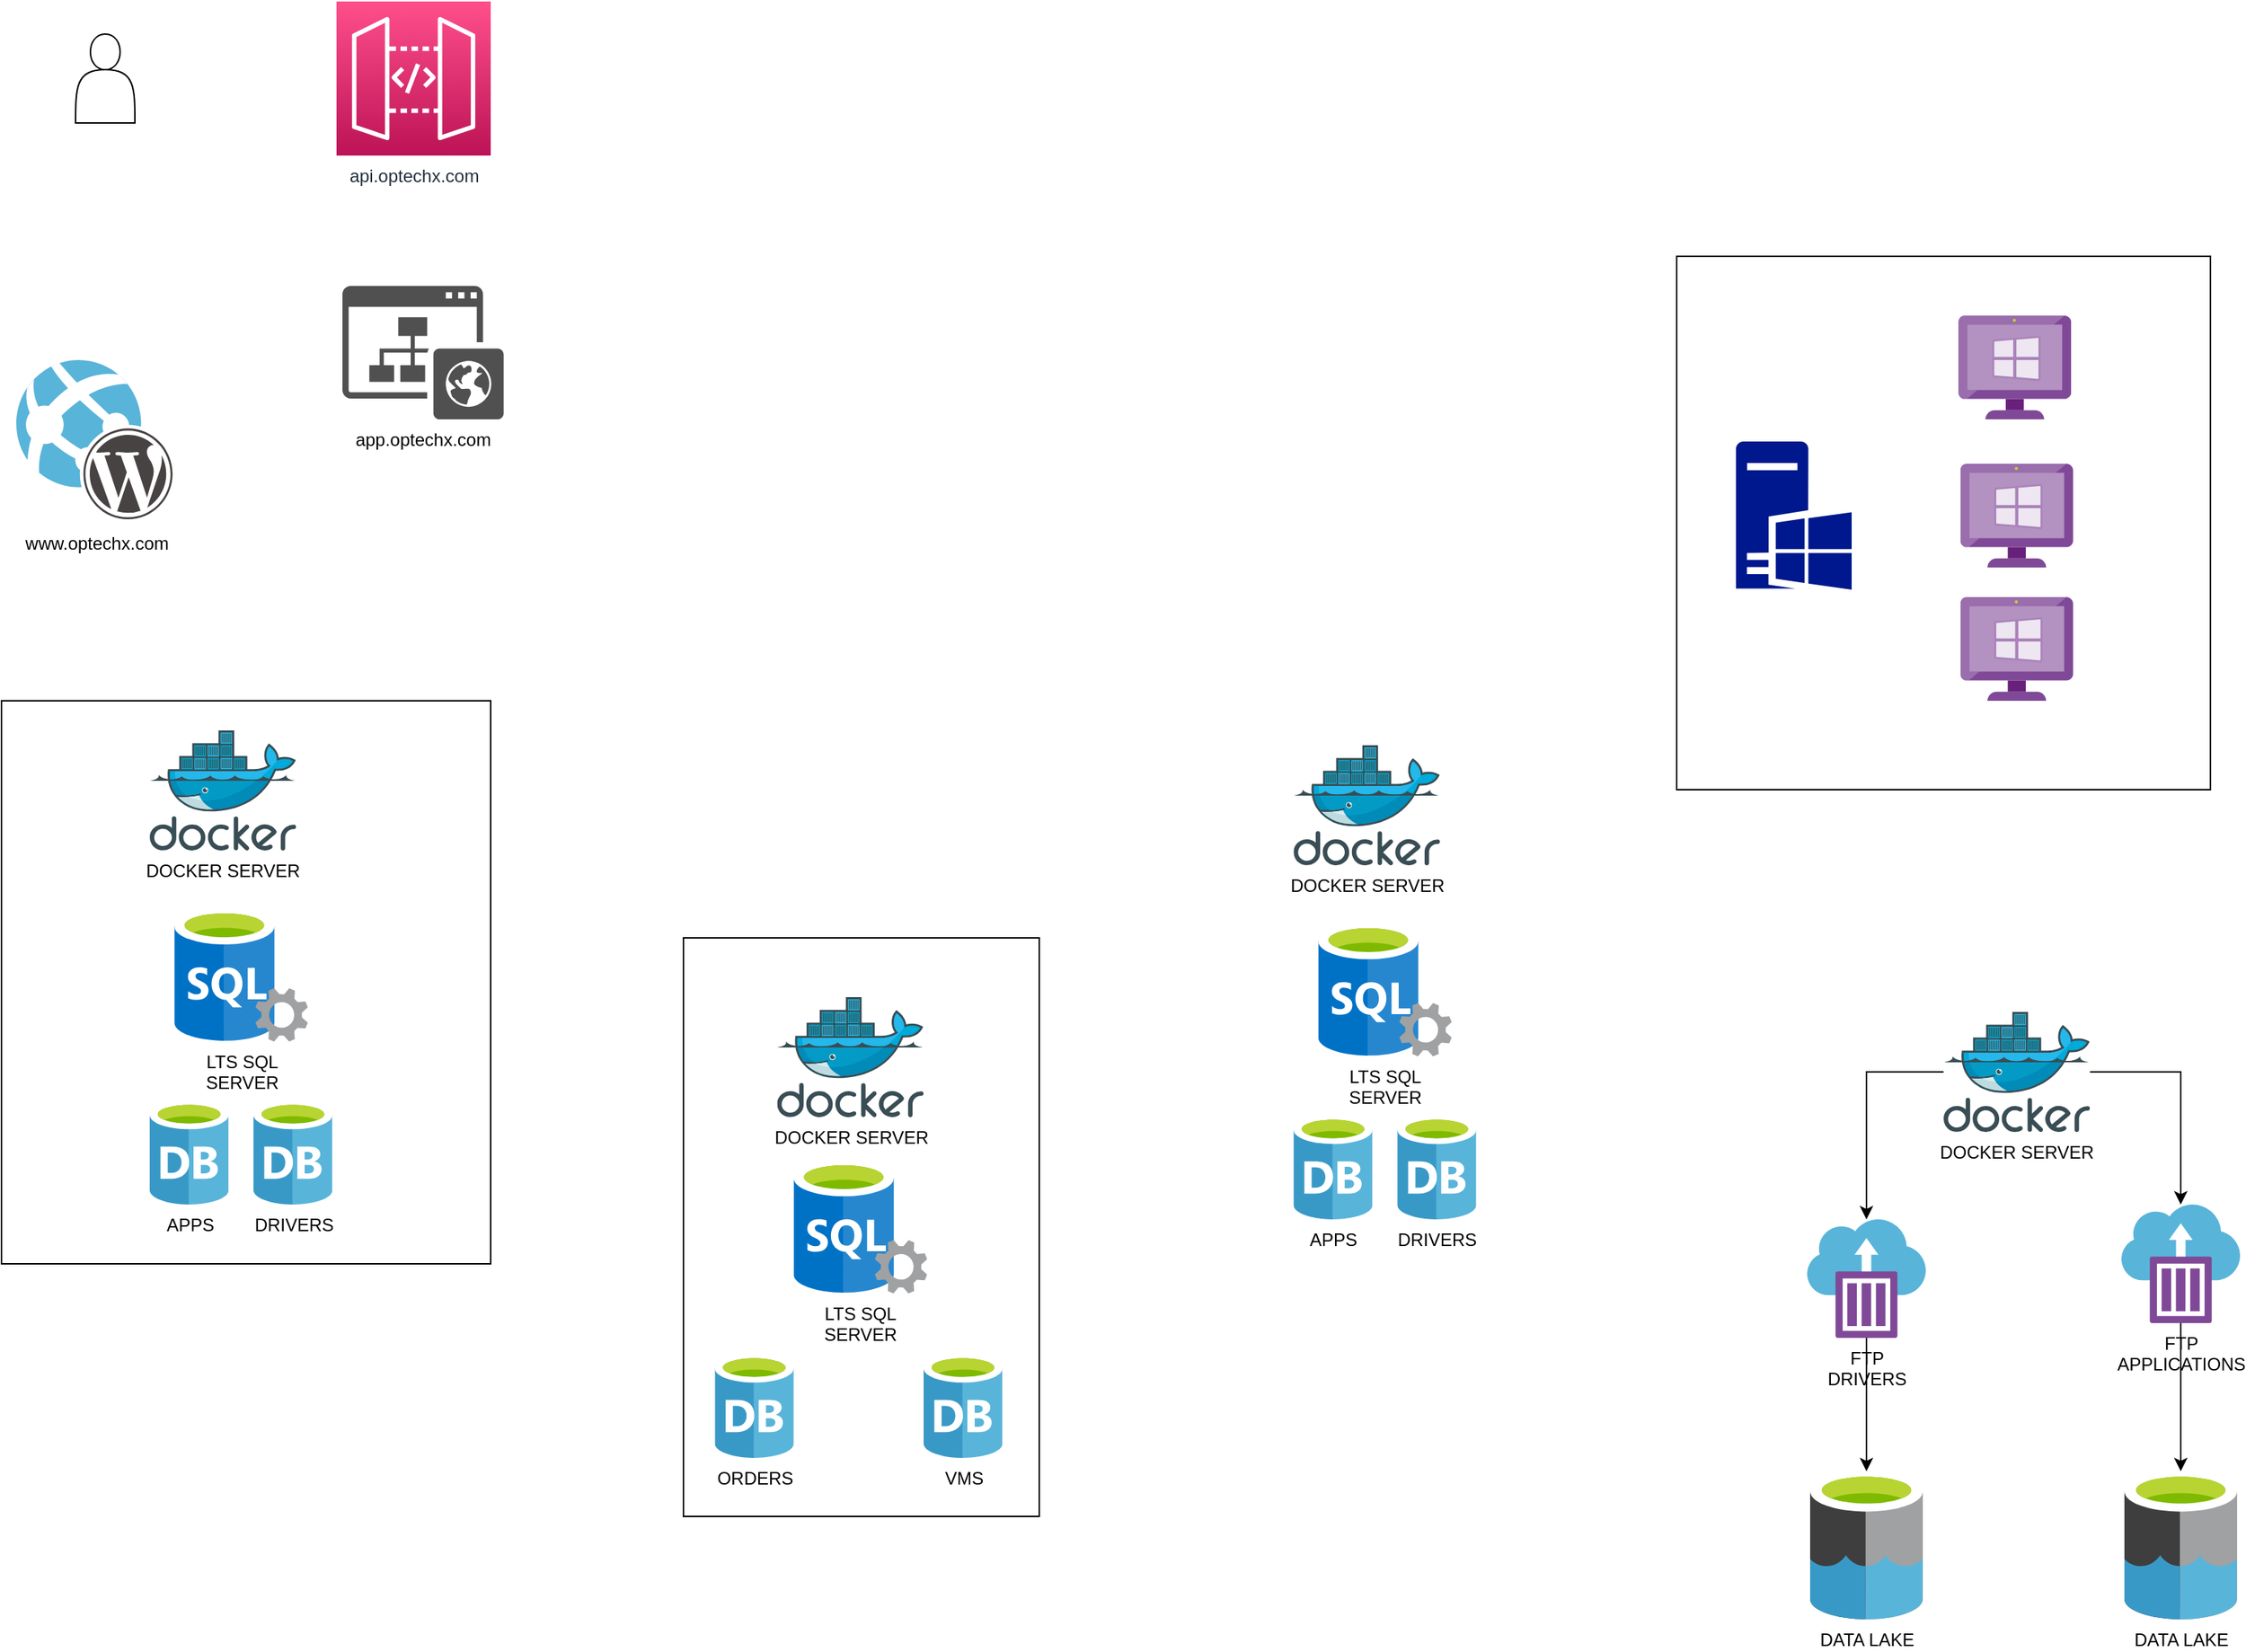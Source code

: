 <mxfile version="15.9.6" type="github">
  <diagram id="_BcDkpopJyKFB6R8OKZN" name="Page-1">
    <mxGraphModel dx="2864" dy="1180" grid="1" gridSize="10" guides="1" tooltips="1" connect="1" arrows="1" fold="1" page="1" pageScale="1" pageWidth="827" pageHeight="1169" math="0" shadow="0">
      <root>
        <mxCell id="0" />
        <mxCell id="1" parent="0" />
        <mxCell id="awUusP9zSpAzIJA0M9YQ-7" value="" style="shape=actor;whiteSpace=wrap;html=1;" vertex="1" parent="1">
          <mxGeometry x="-670" y="50" width="40" height="60" as="geometry" />
        </mxCell>
        <mxCell id="awUusP9zSpAzIJA0M9YQ-10" value="LTS SQL&lt;br&gt;SERVER" style="sketch=0;aspect=fixed;html=1;points=[];align=center;image;fontSize=12;image=img/lib/mscae/SQL_Servers.svg;" vertex="1" parent="1">
          <mxGeometry x="168.2" y="650" width="90" height="90" as="geometry" />
        </mxCell>
        <mxCell id="awUusP9zSpAzIJA0M9YQ-11" value="APPS" style="sketch=0;aspect=fixed;html=1;points=[];align=center;image;fontSize=12;image=img/lib/mscae/Database_General.svg;" vertex="1" parent="1">
          <mxGeometry x="151.58" y="780" width="53.2" height="70" as="geometry" />
        </mxCell>
        <mxCell id="awUusP9zSpAzIJA0M9YQ-12" value="DRIVERS" style="sketch=0;aspect=fixed;html=1;points=[];align=center;image;fontSize=12;image=img/lib/mscae/Database_General.svg;" vertex="1" parent="1">
          <mxGeometry x="221.58" y="780" width="53.2" height="70" as="geometry" />
        </mxCell>
        <mxCell id="awUusP9zSpAzIJA0M9YQ-14" value="www.optechx.com" style="sketch=0;aspect=fixed;html=1;points=[];align=center;image;fontSize=12;image=img/lib/mscae/WebAppWordPress.svg;" vertex="1" parent="1">
          <mxGeometry x="-710" y="270" width="107.8" height="110" as="geometry" />
        </mxCell>
        <mxCell id="awUusP9zSpAzIJA0M9YQ-19" value="DOCKER SERVER" style="sketch=0;aspect=fixed;html=1;points=[];align=center;image;fontSize=12;image=img/lib/mscae/Docker.svg;" vertex="1" parent="1">
          <mxGeometry x="151.58" y="530" width="98.78" height="81" as="geometry" />
        </mxCell>
        <mxCell id="awUusP9zSpAzIJA0M9YQ-49" value="api.optechx.com" style="sketch=0;points=[[0,0,0],[0.25,0,0],[0.5,0,0],[0.75,0,0],[1,0,0],[0,1,0],[0.25,1,0],[0.5,1,0],[0.75,1,0],[1,1,0],[0,0.25,0],[0,0.5,0],[0,0.75,0],[1,0.25,0],[1,0.5,0],[1,0.75,0]];outlineConnect=0;fontColor=#232F3E;gradientColor=#FF4F8B;gradientDirection=north;fillColor=#BC1356;strokeColor=#ffffff;dashed=0;verticalLabelPosition=bottom;verticalAlign=top;align=center;html=1;fontSize=12;fontStyle=0;aspect=fixed;shape=mxgraph.aws4.resourceIcon;resIcon=mxgraph.aws4.api_gateway;" vertex="1" parent="1">
          <mxGeometry x="-494" y="28" width="104" height="104" as="geometry" />
        </mxCell>
        <mxCell id="awUusP9zSpAzIJA0M9YQ-55" value="" style="group" vertex="1" connectable="0" parent="1">
          <mxGeometry x="-260" y="660" width="240" height="390.5" as="geometry" />
        </mxCell>
        <mxCell id="awUusP9zSpAzIJA0M9YQ-54" value="" style="rounded=0;whiteSpace=wrap;html=1;" vertex="1" parent="awUusP9zSpAzIJA0M9YQ-55">
          <mxGeometry width="240" height="390.5" as="geometry" />
        </mxCell>
        <mxCell id="awUusP9zSpAzIJA0M9YQ-50" value="DOCKER SERVER" style="sketch=0;aspect=fixed;html=1;points=[];align=center;image;fontSize=12;image=img/lib/mscae/Docker.svg;" vertex="1" parent="awUusP9zSpAzIJA0M9YQ-55">
          <mxGeometry x="63.2" y="40" width="98.78" height="81" as="geometry" />
        </mxCell>
        <mxCell id="awUusP9zSpAzIJA0M9YQ-51" value="LTS SQL&lt;br&gt;SERVER" style="sketch=0;aspect=fixed;html=1;points=[];align=center;image;fontSize=12;image=img/lib/mscae/SQL_Servers.svg;" vertex="1" parent="awUusP9zSpAzIJA0M9YQ-55">
          <mxGeometry x="74.39" y="150" width="90" height="90" as="geometry" />
        </mxCell>
        <mxCell id="awUusP9zSpAzIJA0M9YQ-52" value="ORDERS" style="sketch=0;aspect=fixed;html=1;points=[];align=center;image;fontSize=12;image=img/lib/mscae/Database_General.svg;" vertex="1" parent="awUusP9zSpAzIJA0M9YQ-55">
          <mxGeometry x="21.19" y="281" width="53.2" height="70" as="geometry" />
        </mxCell>
        <mxCell id="awUusP9zSpAzIJA0M9YQ-53" value="VMS" style="sketch=0;aspect=fixed;html=1;points=[];align=center;image;fontSize=12;image=img/lib/mscae/Database_General.svg;" vertex="1" parent="awUusP9zSpAzIJA0M9YQ-55">
          <mxGeometry x="161.98" y="281" width="53.2" height="70" as="geometry" />
        </mxCell>
        <mxCell id="awUusP9zSpAzIJA0M9YQ-56" value="" style="group" vertex="1" connectable="0" parent="1">
          <mxGeometry x="-720" y="500" width="330" height="380" as="geometry" />
        </mxCell>
        <mxCell id="awUusP9zSpAzIJA0M9YQ-47" value="" style="rounded=0;whiteSpace=wrap;html=1;" vertex="1" parent="awUusP9zSpAzIJA0M9YQ-56">
          <mxGeometry width="330" height="380" as="geometry" />
        </mxCell>
        <mxCell id="awUusP9zSpAzIJA0M9YQ-39" value="LTS SQL&lt;br&gt;SERVER" style="sketch=0;aspect=fixed;html=1;points=[];align=center;image;fontSize=12;image=img/lib/mscae/SQL_Servers.svg;" vertex="1" parent="awUusP9zSpAzIJA0M9YQ-56">
          <mxGeometry x="116.62" y="140" width="90" height="90" as="geometry" />
        </mxCell>
        <mxCell id="awUusP9zSpAzIJA0M9YQ-40" value="APPS" style="sketch=0;aspect=fixed;html=1;points=[];align=center;image;fontSize=12;image=img/lib/mscae/Database_General.svg;" vertex="1" parent="awUusP9zSpAzIJA0M9YQ-56">
          <mxGeometry x="100" y="270" width="53.2" height="70" as="geometry" />
        </mxCell>
        <mxCell id="awUusP9zSpAzIJA0M9YQ-41" value="DRIVERS" style="sketch=0;aspect=fixed;html=1;points=[];align=center;image;fontSize=12;image=img/lib/mscae/Database_General.svg;" vertex="1" parent="awUusP9zSpAzIJA0M9YQ-56">
          <mxGeometry x="170" y="270" width="53.2" height="70" as="geometry" />
        </mxCell>
        <mxCell id="awUusP9zSpAzIJA0M9YQ-42" value="DOCKER SERVER" style="sketch=0;aspect=fixed;html=1;points=[];align=center;image;fontSize=12;image=img/lib/mscae/Docker.svg;" vertex="1" parent="awUusP9zSpAzIJA0M9YQ-56">
          <mxGeometry x="100" y="20" width="98.78" height="81" as="geometry" />
        </mxCell>
        <mxCell id="awUusP9zSpAzIJA0M9YQ-57" value="" style="group" vertex="1" connectable="0" parent="1">
          <mxGeometry x="410" y="200" width="360" height="360" as="geometry" />
        </mxCell>
        <mxCell id="awUusP9zSpAzIJA0M9YQ-34" value="" style="whiteSpace=wrap;html=1;aspect=fixed;" vertex="1" parent="awUusP9zSpAzIJA0M9YQ-57">
          <mxGeometry width="360" height="360" as="geometry" />
        </mxCell>
        <mxCell id="awUusP9zSpAzIJA0M9YQ-35" value="" style="sketch=0;aspect=fixed;pointerEvents=1;shadow=0;dashed=0;html=1;strokeColor=none;labelPosition=center;verticalLabelPosition=bottom;verticalAlign=top;align=center;fillColor=#00188D;shape=mxgraph.mscae.enterprise.windows_server" vertex="1" parent="awUusP9zSpAzIJA0M9YQ-57">
          <mxGeometry x="40" y="125" width="78" height="100" as="geometry" />
        </mxCell>
        <mxCell id="awUusP9zSpAzIJA0M9YQ-36" value="" style="sketch=0;aspect=fixed;html=1;points=[];align=center;image;fontSize=12;image=img/lib/mscae/VM_Windows_Non_Azure.svg;" vertex="1" parent="awUusP9zSpAzIJA0M9YQ-57">
          <mxGeometry x="190" y="40" width="76.09" height="70" as="geometry" />
        </mxCell>
        <mxCell id="awUusP9zSpAzIJA0M9YQ-37" value="" style="sketch=0;aspect=fixed;html=1;points=[];align=center;image;fontSize=12;image=img/lib/mscae/VM_Windows_Non_Azure.svg;" vertex="1" parent="awUusP9zSpAzIJA0M9YQ-57">
          <mxGeometry x="191.34" y="140" width="76.09" height="70" as="geometry" />
        </mxCell>
        <mxCell id="awUusP9zSpAzIJA0M9YQ-38" value="" style="sketch=0;aspect=fixed;html=1;points=[];align=center;image;fontSize=12;image=img/lib/mscae/VM_Windows_Non_Azure.svg;" vertex="1" parent="awUusP9zSpAzIJA0M9YQ-57">
          <mxGeometry x="191.34" y="230" width="76.09" height="70" as="geometry" />
        </mxCell>
        <mxCell id="awUusP9zSpAzIJA0M9YQ-58" value="" style="group" vertex="1" connectable="0" parent="1">
          <mxGeometry x="498" y="710" width="292" height="410" as="geometry" />
        </mxCell>
        <mxCell id="awUusP9zSpAzIJA0M9YQ-15" value="DOCKER SERVER" style="sketch=0;aspect=fixed;html=1;points=[];align=center;image;fontSize=12;image=img/lib/mscae/Docker.svg;" vertex="1" parent="awUusP9zSpAzIJA0M9YQ-58">
          <mxGeometry x="92" width="98.78" height="81" as="geometry" />
        </mxCell>
        <mxCell id="awUusP9zSpAzIJA0M9YQ-17" value="FTP&lt;br&gt;DRIVERS" style="sketch=0;aspect=fixed;html=1;points=[];align=center;image;fontSize=12;image=img/lib/mscae/Container_Instances.svg;" vertex="1" parent="awUusP9zSpAzIJA0M9YQ-58">
          <mxGeometry y="140" width="80" height="80" as="geometry" />
        </mxCell>
        <mxCell id="awUusP9zSpAzIJA0M9YQ-29" style="edgeStyle=orthogonalEdgeStyle;rounded=0;orthogonalLoop=1;jettySize=auto;html=1;" edge="1" parent="awUusP9zSpAzIJA0M9YQ-58" source="awUusP9zSpAzIJA0M9YQ-15" target="awUusP9zSpAzIJA0M9YQ-17">
          <mxGeometry relative="1" as="geometry" />
        </mxCell>
        <mxCell id="awUusP9zSpAzIJA0M9YQ-18" value="FTP&lt;br&gt;APPLICATIONS" style="sketch=0;aspect=fixed;html=1;points=[];align=center;image;fontSize=12;image=img/lib/mscae/Container_Instances.svg;" vertex="1" parent="awUusP9zSpAzIJA0M9YQ-58">
          <mxGeometry x="212" y="130" width="80" height="80" as="geometry" />
        </mxCell>
        <mxCell id="awUusP9zSpAzIJA0M9YQ-30" style="edgeStyle=orthogonalEdgeStyle;rounded=0;orthogonalLoop=1;jettySize=auto;html=1;" edge="1" parent="awUusP9zSpAzIJA0M9YQ-58" source="awUusP9zSpAzIJA0M9YQ-15" target="awUusP9zSpAzIJA0M9YQ-18">
          <mxGeometry relative="1" as="geometry" />
        </mxCell>
        <mxCell id="awUusP9zSpAzIJA0M9YQ-20" value="DATA LAKE" style="sketch=0;aspect=fixed;html=1;points=[];align=center;image;fontSize=12;image=img/lib/mscae/Data_Lake.svg;" vertex="1" parent="awUusP9zSpAzIJA0M9YQ-58">
          <mxGeometry x="2" y="310" width="76" height="100" as="geometry" />
        </mxCell>
        <mxCell id="awUusP9zSpAzIJA0M9YQ-31" style="edgeStyle=orthogonalEdgeStyle;rounded=0;orthogonalLoop=1;jettySize=auto;html=1;" edge="1" parent="awUusP9zSpAzIJA0M9YQ-58" source="awUusP9zSpAzIJA0M9YQ-17" target="awUusP9zSpAzIJA0M9YQ-20">
          <mxGeometry relative="1" as="geometry" />
        </mxCell>
        <mxCell id="awUusP9zSpAzIJA0M9YQ-22" value="DATA LAKE" style="sketch=0;aspect=fixed;html=1;points=[];align=center;image;fontSize=12;image=img/lib/mscae/Data_Lake.svg;" vertex="1" parent="awUusP9zSpAzIJA0M9YQ-58">
          <mxGeometry x="214" y="310" width="76" height="100" as="geometry" />
        </mxCell>
        <mxCell id="awUusP9zSpAzIJA0M9YQ-32" style="edgeStyle=orthogonalEdgeStyle;rounded=0;orthogonalLoop=1;jettySize=auto;html=1;" edge="1" parent="awUusP9zSpAzIJA0M9YQ-58" source="awUusP9zSpAzIJA0M9YQ-18" target="awUusP9zSpAzIJA0M9YQ-22">
          <mxGeometry relative="1" as="geometry" />
        </mxCell>
        <mxCell id="awUusP9zSpAzIJA0M9YQ-63" value="app.optechx.com" style="sketch=0;pointerEvents=1;shadow=0;dashed=0;html=1;strokeColor=none;fillColor=#505050;labelPosition=center;verticalLabelPosition=bottom;verticalAlign=top;outlineConnect=0;align=center;shape=mxgraph.office.sites.website_public;" vertex="1" parent="1">
          <mxGeometry x="-490" y="220" width="108.75" height="90" as="geometry" />
        </mxCell>
      </root>
    </mxGraphModel>
  </diagram>
</mxfile>
